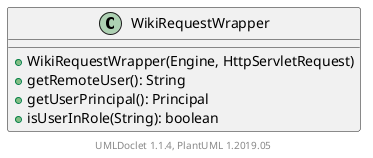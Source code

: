 @startuml

    class WikiRequestWrapper [[WikiRequestWrapper.html]] {
        +WikiRequestWrapper(Engine, HttpServletRequest)
        +getRemoteUser(): String
        +getUserPrincipal(): Principal
        +isUserInRole(String): boolean
    }


    center footer UMLDoclet 1.1.4, PlantUML 1.2019.05
@enduml
